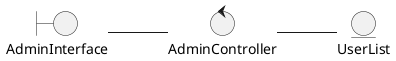 @startuml
''' 省略底部

left to right direction

	boundary AdminInterface 
	control AdminController 
	entity UserList

	AdminInterface -- AdminController
	AdminController -- UserList

@enduml